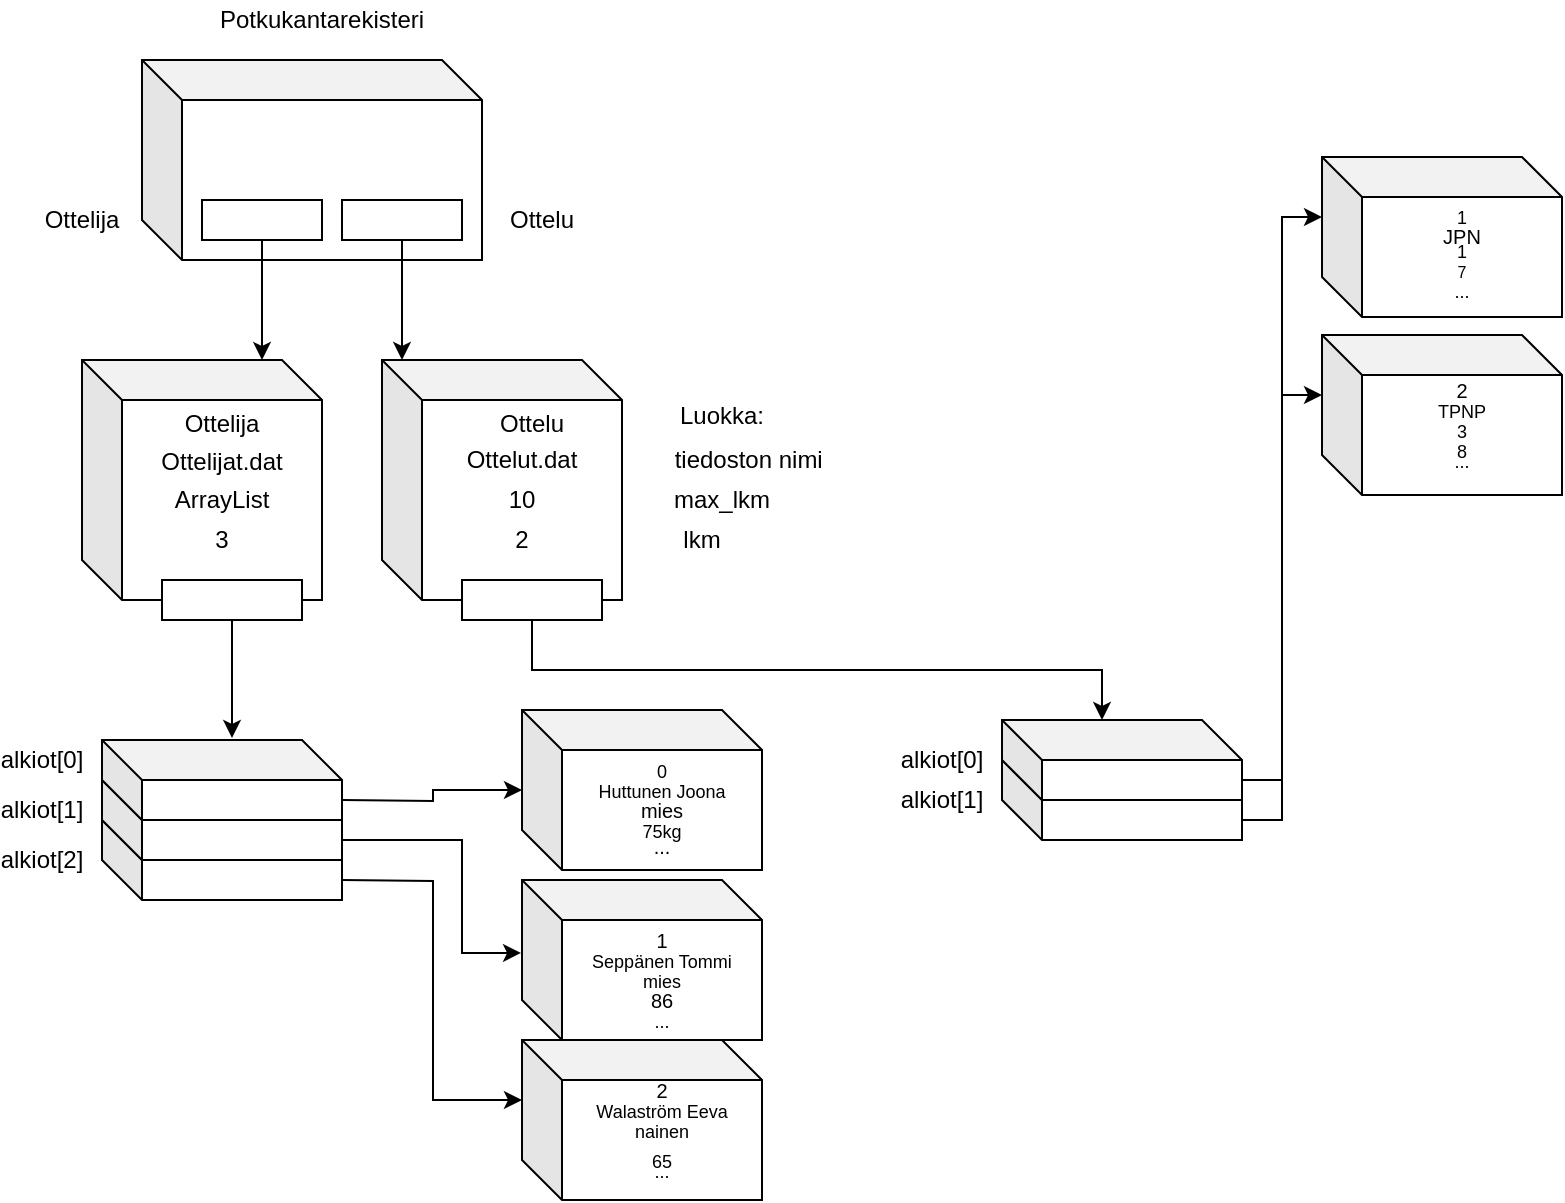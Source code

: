 <mxfile version="12.8.4" type="device"><diagram id="mLNGaRJhWsv59YR5lW6i" name="Page-1"><mxGraphModel dx="1947" dy="696" grid="1" gridSize="10" guides="1" tooltips="1" connect="1" arrows="1" fold="1" page="1" pageScale="1" pageWidth="827" pageHeight="1169" math="0" shadow="0"><root><mxCell id="0"/><mxCell id="1" parent="0"/><mxCell id="GWUWeg-okNvZKgwwbM7N-2" value="" style="shape=cube;whiteSpace=wrap;html=1;boundedLbl=1;backgroundOutline=1;darkOpacity=0.05;darkOpacity2=0.1;" parent="1" vertex="1"><mxGeometry x="70" y="90" width="170" height="100" as="geometry"/></mxCell><mxCell id="GWUWeg-okNvZKgwwbM7N-3" value="Potkukantarekisteri" style="text;html=1;strokeColor=none;fillColor=none;align=center;verticalAlign=middle;whiteSpace=wrap;rounded=0;" parent="1" vertex="1"><mxGeometry x="140" y="60" width="40" height="20" as="geometry"/></mxCell><mxCell id="GWUWeg-okNvZKgwwbM7N-14" style="edgeStyle=orthogonalEdgeStyle;rounded=0;orthogonalLoop=1;jettySize=auto;html=1;exitX=0.5;exitY=1;exitDx=0;exitDy=0;" parent="1" source="GWUWeg-okNvZKgwwbM7N-7" edge="1"><mxGeometry relative="1" as="geometry"><mxPoint x="130" y="240" as="targetPoint"/></mxGeometry></mxCell><mxCell id="GWUWeg-okNvZKgwwbM7N-7" value="" style="rounded=0;whiteSpace=wrap;html=1;" parent="1" vertex="1"><mxGeometry x="100" y="160" width="60" height="20" as="geometry"/></mxCell><mxCell id="GWUWeg-okNvZKgwwbM7N-15" style="edgeStyle=orthogonalEdgeStyle;rounded=0;orthogonalLoop=1;jettySize=auto;html=1;exitX=0.5;exitY=1;exitDx=0;exitDy=0;" parent="1" source="GWUWeg-okNvZKgwwbM7N-8" edge="1"><mxGeometry relative="1" as="geometry"><mxPoint x="200" y="240" as="targetPoint"/></mxGeometry></mxCell><mxCell id="GWUWeg-okNvZKgwwbM7N-8" value="" style="rounded=0;whiteSpace=wrap;html=1;" parent="1" vertex="1"><mxGeometry x="170" y="160" width="60" height="20" as="geometry"/></mxCell><mxCell id="GWUWeg-okNvZKgwwbM7N-10" value="Ottelija" style="text;html=1;strokeColor=none;fillColor=none;align=center;verticalAlign=middle;whiteSpace=wrap;rounded=0;" parent="1" vertex="1"><mxGeometry x="20" y="160" width="40" height="20" as="geometry"/></mxCell><mxCell id="GWUWeg-okNvZKgwwbM7N-11" value="Ottelu" style="text;html=1;strokeColor=none;fillColor=none;align=center;verticalAlign=middle;whiteSpace=wrap;rounded=0;" parent="1" vertex="1"><mxGeometry x="250" y="160" width="40" height="20" as="geometry"/></mxCell><mxCell id="GWUWeg-okNvZKgwwbM7N-17" value="" style="shape=cube;whiteSpace=wrap;html=1;boundedLbl=1;backgroundOutline=1;darkOpacity=0.05;darkOpacity2=0.1;" parent="1" vertex="1"><mxGeometry x="40" y="240" width="120" height="120" as="geometry"/></mxCell><mxCell id="GWUWeg-okNvZKgwwbM7N-18" value="" style="shape=cube;whiteSpace=wrap;html=1;boundedLbl=1;backgroundOutline=1;darkOpacity=0.05;darkOpacity2=0.1;" parent="1" vertex="1"><mxGeometry x="190" y="240" width="120" height="120" as="geometry"/></mxCell><mxCell id="GWUWeg-okNvZKgwwbM7N-60" style="edgeStyle=orthogonalEdgeStyle;rounded=0;orthogonalLoop=1;jettySize=auto;html=1;exitX=0.5;exitY=1;exitDx=0;exitDy=0;" parent="1" source="GWUWeg-okNvZKgwwbM7N-19" edge="1"><mxGeometry relative="1" as="geometry"><mxPoint x="115" y="429" as="targetPoint"/></mxGeometry></mxCell><mxCell id="GWUWeg-okNvZKgwwbM7N-19" value="" style="rounded=0;whiteSpace=wrap;html=1;" parent="1" vertex="1"><mxGeometry x="80" y="350" width="70" height="20" as="geometry"/></mxCell><mxCell id="GWUWeg-okNvZKgwwbM7N-147" style="edgeStyle=orthogonalEdgeStyle;rounded=0;orthogonalLoop=1;jettySize=auto;html=1;exitX=0.5;exitY=1;exitDx=0;exitDy=0;entryX=0;entryY=0;entryDx=50;entryDy=0;entryPerimeter=0;" parent="1" source="GWUWeg-okNvZKgwwbM7N-31" target="GWUWeg-okNvZKgwwbM7N-138" edge="1"><mxGeometry relative="1" as="geometry"/></mxCell><mxCell id="GWUWeg-okNvZKgwwbM7N-31" value="" style="rounded=0;whiteSpace=wrap;html=1;" parent="1" vertex="1"><mxGeometry x="230" y="350" width="70" height="20" as="geometry"/></mxCell><mxCell id="GWUWeg-okNvZKgwwbM7N-70" style="edgeStyle=orthogonalEdgeStyle;rounded=0;orthogonalLoop=1;jettySize=auto;html=1;exitX=0;exitY=0;exitDx=120.0;exitDy=30;exitPerimeter=0;" parent="1" target="GWUWeg-okNvZKgwwbM7N-61" edge="1"><mxGeometry relative="1" as="geometry"><mxPoint x="170.0" y="460.0" as="sourcePoint"/></mxGeometry></mxCell><mxCell id="GWUWeg-okNvZKgwwbM7N-61" value="" style="shape=cube;whiteSpace=wrap;html=1;boundedLbl=1;backgroundOutline=1;darkOpacity=0.05;darkOpacity2=0.1;" parent="1" vertex="1"><mxGeometry x="260" y="415" width="120" height="80" as="geometry"/></mxCell><mxCell id="GWUWeg-okNvZKgwwbM7N-62" value="" style="shape=cube;whiteSpace=wrap;html=1;boundedLbl=1;backgroundOutline=1;darkOpacity=0.05;darkOpacity2=0.1;" parent="1" vertex="1"><mxGeometry x="260" y="500" width="120" height="80" as="geometry"/></mxCell><mxCell id="GWUWeg-okNvZKgwwbM7N-63" value="" style="shape=cube;whiteSpace=wrap;html=1;boundedLbl=1;backgroundOutline=1;darkOpacity=0.05;darkOpacity2=0.1;" parent="1" vertex="1"><mxGeometry x="260" y="580" width="120" height="80" as="geometry"/></mxCell><mxCell id="GWUWeg-okNvZKgwwbM7N-73" style="edgeStyle=orthogonalEdgeStyle;rounded=0;orthogonalLoop=1;jettySize=auto;html=1;exitX=0;exitY=0;exitDx=120.0;exitDy=30;exitPerimeter=0;" parent="1" edge="1"><mxGeometry relative="1" as="geometry"><mxPoint x="170.0" y="460.0" as="sourcePoint"/><mxPoint x="110.0" y="470.0" as="targetPoint"/></mxGeometry></mxCell><mxCell id="GWUWeg-okNvZKgwwbM7N-76" value="" style="shape=cube;whiteSpace=wrap;html=1;boundedLbl=1;backgroundOutline=1;darkOpacity=0.05;darkOpacity2=0.1;" parent="1" vertex="1"><mxGeometry x="50" y="470" width="120" height="40" as="geometry"/></mxCell><mxCell id="GWUWeg-okNvZKgwwbM7N-82" style="edgeStyle=orthogonalEdgeStyle;rounded=0;orthogonalLoop=1;jettySize=auto;html=1;exitX=0;exitY=0;exitDx=120;exitDy=30;exitPerimeter=0;entryX=0;entryY=0;entryDx=0;entryDy=30;entryPerimeter=0;" parent="1" target="GWUWeg-okNvZKgwwbM7N-63" edge="1"><mxGeometry relative="1" as="geometry"><mxPoint x="200" y="620" as="targetPoint"/><mxPoint x="170" y="500" as="sourcePoint"/></mxGeometry></mxCell><mxCell id="GWUWeg-okNvZKgwwbM7N-80" style="edgeStyle=orthogonalEdgeStyle;rounded=0;orthogonalLoop=1;jettySize=auto;html=1;exitX=0;exitY=0;exitDx=120;exitDy=30;exitPerimeter=0;entryX=-0.004;entryY=0.456;entryDx=0;entryDy=0;entryPerimeter=0;" parent="1" source="GWUWeg-okNvZKgwwbM7N-78" target="GWUWeg-okNvZKgwwbM7N-62" edge="1"><mxGeometry relative="1" as="geometry"><Array as="points"><mxPoint x="230" y="480"/><mxPoint x="230" y="537"/></Array></mxGeometry></mxCell><mxCell id="GWUWeg-okNvZKgwwbM7N-78" value="" style="shape=cube;whiteSpace=wrap;html=1;boundedLbl=1;backgroundOutline=1;darkOpacity=0.05;darkOpacity2=0.1;" parent="1" vertex="1"><mxGeometry x="50" y="450" width="120" height="40" as="geometry"/></mxCell><mxCell id="GWUWeg-okNvZKgwwbM7N-79" value="" style="shape=cube;whiteSpace=wrap;html=1;boundedLbl=1;backgroundOutline=1;darkOpacity=0.05;darkOpacity2=0.1;" parent="1" vertex="1"><mxGeometry x="50" y="430" width="120" height="40" as="geometry"/></mxCell><mxCell id="GWUWeg-okNvZKgwwbM7N-83" value="Luokka:" style="text;html=1;strokeColor=none;fillColor=none;align=center;verticalAlign=middle;whiteSpace=wrap;rounded=0;" parent="1" vertex="1"><mxGeometry x="330" y="257.5" width="60" height="20" as="geometry"/></mxCell><mxCell id="GWUWeg-okNvZKgwwbM7N-84" value="tiedoston nimi&amp;nbsp;" style="text;html=1;strokeColor=none;fillColor=none;align=center;verticalAlign=middle;whiteSpace=wrap;rounded=0;" parent="1" vertex="1"><mxGeometry x="330" y="279.5" width="90" height="20" as="geometry"/></mxCell><mxCell id="GWUWeg-okNvZKgwwbM7N-88" value="max_lkm" style="text;html=1;strokeColor=none;fillColor=none;align=center;verticalAlign=middle;whiteSpace=wrap;rounded=0;" parent="1" vertex="1"><mxGeometry x="320" y="300" width="80" height="20" as="geometry"/></mxCell><mxCell id="GWUWeg-okNvZKgwwbM7N-89" value="lkm" style="text;html=1;strokeColor=none;fillColor=none;align=center;verticalAlign=middle;whiteSpace=wrap;rounded=0;" parent="1" vertex="1"><mxGeometry x="330" y="320" width="40" height="20" as="geometry"/></mxCell><mxCell id="GWUWeg-okNvZKgwwbM7N-109" value="&lt;font style=&quot;font-size: 9px&quot;&gt;0&lt;/font&gt;" style="text;html=1;strokeColor=none;fillColor=none;align=center;verticalAlign=middle;whiteSpace=wrap;rounded=0;" parent="1" vertex="1"><mxGeometry x="290" y="440" width="80" height="10" as="geometry"/></mxCell><mxCell id="GWUWeg-okNvZKgwwbM7N-111" value="&lt;font style=&quot;font-size: 9px&quot;&gt;Huttunen Joona&lt;/font&gt;" style="text;html=1;strokeColor=none;fillColor=none;align=center;verticalAlign=middle;whiteSpace=wrap;rounded=0;" parent="1" vertex="1"><mxGeometry x="290" y="450" width="80" height="10" as="geometry"/></mxCell><mxCell id="GWUWeg-okNvZKgwwbM7N-112" value="&lt;font size=&quot;1&quot;&gt;mies&lt;/font&gt;&lt;span style=&quot;color: rgba(0 , 0 , 0 , 0) ; font-family: monospace ; font-size: 0px ; white-space: nowrap&quot;&gt;%3CmxGraphModel%3E%3Croot%3E%3CmxCell%20id%3D%220%22%2F%3E%3CmxCell%20id%3D%221%22%20parent%3D%220%22%2F%3E%3CmxCell%20id%3D%222%22%20value%3D%22%26lt%3Bfont%20style%3D%26quot%3Bfont-size%3A%209px%26quot%3B%26gt%3B0%26lt%3B%2Ffont%26gt%3B%22%20style%3D%22text%3Bhtml%3D1%3BstrokeColor%3Dnone%3BfillColor%3Dnone%3Balign%3Dcenter%3BverticalAlign%3Dmiddle%3BwhiteSpace%3Dwrap%3Brounded%3D0%3B%22%20vertex%3D%221%22%20parent%3D%221%22%3E%3CmxGeometry%20x%3D%22290%22%20y%3D%22440%22%20width%3D%2280%22%20height%3D%2210%22%20as%3D%22geometry%22%2F%3E%3C%2FmxCell%3E%3C%2Froot%3E%3C%2FmxGraphModel%3E&lt;/span&gt;" style="text;html=1;strokeColor=none;fillColor=none;align=center;verticalAlign=middle;whiteSpace=wrap;rounded=0;" parent="1" vertex="1"><mxGeometry x="290" y="460" width="80" height="10" as="geometry"/></mxCell><mxCell id="GWUWeg-okNvZKgwwbM7N-114" value="&lt;font style=&quot;font-size: 9px&quot;&gt;75kg&lt;/font&gt;" style="text;html=1;strokeColor=none;fillColor=none;align=center;verticalAlign=middle;whiteSpace=wrap;rounded=0;" parent="1" vertex="1"><mxGeometry x="290" y="470" width="80" height="10" as="geometry"/></mxCell><mxCell id="GWUWeg-okNvZKgwwbM7N-116" value="&lt;font size=&quot;1&quot;&gt;...&lt;br&gt;&lt;br&gt;&lt;/font&gt;" style="text;html=1;strokeColor=none;fillColor=none;align=center;verticalAlign=middle;whiteSpace=wrap;rounded=0;" parent="1" vertex="1"><mxGeometry x="290" y="485" width="80" height="10" as="geometry"/></mxCell><mxCell id="GWUWeg-okNvZKgwwbM7N-118" value="&lt;font size=&quot;1&quot;&gt;1&lt;/font&gt;" style="text;html=1;strokeColor=none;fillColor=none;align=center;verticalAlign=middle;whiteSpace=wrap;rounded=0;" parent="1" vertex="1"><mxGeometry x="290" y="525" width="80" height="10" as="geometry"/></mxCell><mxCell id="GWUWeg-okNvZKgwwbM7N-119" value="&lt;font style=&quot;font-size: 9px&quot;&gt;Seppänen Tommi&lt;/font&gt;" style="text;html=1;strokeColor=none;fillColor=none;align=center;verticalAlign=middle;whiteSpace=wrap;rounded=0;" parent="1" vertex="1"><mxGeometry x="290" y="535" width="80" height="10" as="geometry"/></mxCell><mxCell id="GWUWeg-okNvZKgwwbM7N-120" value="&lt;font style=&quot;font-size: 9px&quot;&gt;mies&lt;/font&gt;" style="text;html=1;strokeColor=none;fillColor=none;align=center;verticalAlign=middle;whiteSpace=wrap;rounded=0;" parent="1" vertex="1"><mxGeometry x="290" y="545" width="80" height="10" as="geometry"/></mxCell><mxCell id="GWUWeg-okNvZKgwwbM7N-121" value="&lt;font size=&quot;1&quot;&gt;86&lt;/font&gt;" style="text;html=1;strokeColor=none;fillColor=none;align=center;verticalAlign=middle;whiteSpace=wrap;rounded=0;" parent="1" vertex="1"><mxGeometry x="290" y="555" width="80" height="10" as="geometry"/></mxCell><mxCell id="GWUWeg-okNvZKgwwbM7N-122" value="&lt;font style=&quot;font-size: 9px&quot;&gt;...&lt;/font&gt;" style="text;html=1;strokeColor=none;fillColor=none;align=center;verticalAlign=middle;whiteSpace=wrap;rounded=0;" parent="1" vertex="1"><mxGeometry x="290" y="565" width="80" height="10" as="geometry"/></mxCell><mxCell id="GWUWeg-okNvZKgwwbM7N-123" value="&lt;font style=&quot;font-size: 9px&quot;&gt;Walaström Eeva&lt;/font&gt;" style="text;html=1;strokeColor=none;fillColor=none;align=center;verticalAlign=middle;whiteSpace=wrap;rounded=0;" parent="1" vertex="1"><mxGeometry x="290" y="610" width="80" height="10" as="geometry"/></mxCell><mxCell id="GWUWeg-okNvZKgwwbM7N-124" value="&lt;font style=&quot;font-size: 9px&quot;&gt;...&lt;/font&gt;" style="text;html=1;strokeColor=none;fillColor=none;align=center;verticalAlign=middle;whiteSpace=wrap;rounded=0;" parent="1" vertex="1"><mxGeometry x="290" y="640" width="80" height="10" as="geometry"/></mxCell><mxCell id="GWUWeg-okNvZKgwwbM7N-125" value="&lt;font style=&quot;font-size: 9px&quot;&gt;65&lt;/font&gt;" style="text;html=1;strokeColor=none;fillColor=none;align=center;verticalAlign=middle;whiteSpace=wrap;rounded=0;" parent="1" vertex="1"><mxGeometry x="290" y="630" width="80" height="20" as="geometry"/></mxCell><mxCell id="GWUWeg-okNvZKgwwbM7N-126" value="&lt;font style=&quot;font-size: 9px&quot;&gt;nainen&lt;/font&gt;" style="text;html=1;strokeColor=none;fillColor=none;align=center;verticalAlign=middle;whiteSpace=wrap;rounded=0;" parent="1" vertex="1"><mxGeometry x="290" y="620" width="80" height="10" as="geometry"/></mxCell><mxCell id="GWUWeg-okNvZKgwwbM7N-127" value="&lt;font size=&quot;1&quot;&gt;2&lt;/font&gt;" style="text;html=1;strokeColor=none;fillColor=none;align=center;verticalAlign=middle;whiteSpace=wrap;rounded=0;" parent="1" vertex="1"><mxGeometry x="290" y="600" width="80" height="10" as="geometry"/></mxCell><mxCell id="GWUWeg-okNvZKgwwbM7N-134" style="edgeStyle=orthogonalEdgeStyle;rounded=0;orthogonalLoop=1;jettySize=auto;html=1;exitX=0;exitY=0;exitDx=120.0;exitDy=30;exitPerimeter=0;" parent="1" edge="1"><mxGeometry relative="1" as="geometry"><mxPoint x="620" y="450" as="sourcePoint"/><mxPoint x="560" y="460" as="targetPoint"/></mxGeometry></mxCell><mxCell id="GWUWeg-okNvZKgwwbM7N-248" style="edgeStyle=orthogonalEdgeStyle;rounded=0;orthogonalLoop=1;jettySize=auto;html=1;exitX=0;exitY=0;exitDx=120;exitDy=30;exitPerimeter=0;entryX=0;entryY=0;entryDx=0;entryDy=30;entryPerimeter=0;" parent="1" source="GWUWeg-okNvZKgwwbM7N-137" target="GWUWeg-okNvZKgwwbM7N-213" edge="1"><mxGeometry relative="1" as="geometry"/></mxCell><mxCell id="GWUWeg-okNvZKgwwbM7N-137" value="" style="shape=cube;whiteSpace=wrap;html=1;boundedLbl=1;backgroundOutline=1;darkOpacity=0.05;darkOpacity2=0.1;" parent="1" vertex="1"><mxGeometry x="500" y="440" width="120" height="40" as="geometry"/></mxCell><mxCell id="GWUWeg-okNvZKgwwbM7N-236" style="edgeStyle=orthogonalEdgeStyle;rounded=0;orthogonalLoop=1;jettySize=auto;html=1;exitX=0;exitY=0;exitDx=120;exitDy=30;exitPerimeter=0;entryX=0;entryY=0;entryDx=0;entryDy=30;entryPerimeter=0;" parent="1" source="GWUWeg-okNvZKgwwbM7N-138" target="GWUWeg-okNvZKgwwbM7N-212" edge="1"><mxGeometry relative="1" as="geometry"><mxPoint x="640" y="106.279" as="targetPoint"/></mxGeometry></mxCell><mxCell id="GWUWeg-okNvZKgwwbM7N-138" value="" style="shape=cube;whiteSpace=wrap;html=1;boundedLbl=1;backgroundOutline=1;darkOpacity=0.05;darkOpacity2=0.1;" parent="1" vertex="1"><mxGeometry x="500" y="420" width="120" height="40" as="geometry"/></mxCell><mxCell id="GWUWeg-okNvZKgwwbM7N-139" value="alkiot[0]" style="text;html=1;strokeColor=none;fillColor=none;align=center;verticalAlign=middle;whiteSpace=wrap;rounded=0;" parent="1" vertex="1"><mxGeometry x="450" y="430" width="40" height="20" as="geometry"/></mxCell><mxCell id="GWUWeg-okNvZKgwwbM7N-140" value="alkiot[1]" style="text;html=1;strokeColor=none;fillColor=none;align=center;verticalAlign=middle;whiteSpace=wrap;rounded=0;" parent="1" vertex="1"><mxGeometry x="450" y="450" width="40" height="20" as="geometry"/></mxCell><mxCell id="GWUWeg-okNvZKgwwbM7N-148" value="Ottelija" style="text;html=1;strokeColor=none;fillColor=none;align=center;verticalAlign=middle;whiteSpace=wrap;rounded=0;" parent="1" vertex="1"><mxGeometry x="90" y="262" width="40" height="20" as="geometry"/></mxCell><mxCell id="GWUWeg-okNvZKgwwbM7N-150" value="Ottelu" style="text;html=1;strokeColor=none;fillColor=none;align=center;verticalAlign=middle;whiteSpace=wrap;rounded=0;" parent="1" vertex="1"><mxGeometry x="245" y="262" width="40" height="20" as="geometry"/></mxCell><mxCell id="GWUWeg-okNvZKgwwbM7N-151" value="Ottelijat.dat" style="text;html=1;strokeColor=none;fillColor=none;align=center;verticalAlign=middle;whiteSpace=wrap;rounded=0;" parent="1" vertex="1"><mxGeometry x="90" y="280" width="40" height="22" as="geometry"/></mxCell><mxCell id="GWUWeg-okNvZKgwwbM7N-152" value="Ottelut.dat" style="text;html=1;strokeColor=none;fillColor=none;align=center;verticalAlign=middle;whiteSpace=wrap;rounded=0;" parent="1" vertex="1"><mxGeometry x="240" y="280" width="40" height="20" as="geometry"/></mxCell><mxCell id="GWUWeg-okNvZKgwwbM7N-153" value="&lt;br&gt;" style="text;html=1;strokeColor=none;fillColor=none;align=center;verticalAlign=middle;whiteSpace=wrap;rounded=0;" parent="1" vertex="1"><mxGeometry x="80" y="300" width="40" height="20" as="geometry"/></mxCell><mxCell id="GWUWeg-okNvZKgwwbM7N-155" value="10" style="text;html=1;strokeColor=none;fillColor=none;align=center;verticalAlign=middle;whiteSpace=wrap;rounded=0;" parent="1" vertex="1"><mxGeometry x="240" y="300" width="40" height="20" as="geometry"/></mxCell><mxCell id="GWUWeg-okNvZKgwwbM7N-156" value="2" style="text;html=1;strokeColor=none;fillColor=none;align=center;verticalAlign=middle;whiteSpace=wrap;rounded=0;" parent="1" vertex="1"><mxGeometry x="240" y="320" width="40" height="20" as="geometry"/></mxCell><mxCell id="GWUWeg-okNvZKgwwbM7N-212" value="" style="shape=cube;whiteSpace=wrap;html=1;boundedLbl=1;backgroundOutline=1;darkOpacity=0.05;darkOpacity2=0.1;" parent="1" vertex="1"><mxGeometry x="660" y="138.5" width="120" height="80" as="geometry"/></mxCell><mxCell id="GWUWeg-okNvZKgwwbM7N-213" value="" style="shape=cube;whiteSpace=wrap;html=1;boundedLbl=1;backgroundOutline=1;darkOpacity=0.05;darkOpacity2=0.1;" parent="1" vertex="1"><mxGeometry x="660" y="227.5" width="120" height="80" as="geometry"/></mxCell><mxCell id="GWUWeg-okNvZKgwwbM7N-215" value="&lt;font style=&quot;font-size: 9px&quot;&gt;1&lt;/font&gt;" style="text;html=1;strokeColor=none;fillColor=none;align=center;verticalAlign=middle;whiteSpace=wrap;rounded=0;" parent="1" vertex="1"><mxGeometry x="690" y="162.5" width="80" height="10" as="geometry"/></mxCell><mxCell id="GWUWeg-okNvZKgwwbM7N-219" value="&lt;font style=&quot;font-size: 8px&quot;&gt;7&lt;/font&gt;" style="text;html=1;strokeColor=none;fillColor=none;align=center;verticalAlign=middle;whiteSpace=wrap;rounded=0;" parent="1" vertex="1"><mxGeometry x="690" y="190" width="80" height="10" as="geometry"/></mxCell><mxCell id="GWUWeg-okNvZKgwwbM7N-220" value="&lt;font size=&quot;1&quot;&gt;2&lt;/font&gt;" style="text;html=1;strokeColor=none;fillColor=none;align=center;verticalAlign=middle;whiteSpace=wrap;rounded=0;" parent="1" vertex="1"><mxGeometry x="690" y="250" width="80" height="10" as="geometry"/></mxCell><mxCell id="GWUWeg-okNvZKgwwbM7N-221" value="&lt;font style=&quot;font-size: 9px&quot;&gt;TPNP&lt;/font&gt;" style="text;html=1;strokeColor=none;fillColor=none;align=center;verticalAlign=middle;whiteSpace=wrap;rounded=0;" parent="1" vertex="1"><mxGeometry x="690" y="260" width="80" height="10" as="geometry"/></mxCell><mxCell id="GWUWeg-okNvZKgwwbM7N-222" value="&lt;font style=&quot;font-size: 9px&quot;&gt;3&lt;/font&gt;" style="text;html=1;strokeColor=none;fillColor=none;align=center;verticalAlign=middle;whiteSpace=wrap;rounded=0;" parent="1" vertex="1"><mxGeometry x="690" y="270" width="80" height="10" as="geometry"/></mxCell><mxCell id="GWUWeg-okNvZKgwwbM7N-224" value="&lt;font style=&quot;font-size: 9px&quot;&gt;...&lt;/font&gt;" style="text;html=1;strokeColor=none;fillColor=none;align=center;verticalAlign=middle;whiteSpace=wrap;rounded=0;" parent="1" vertex="1"><mxGeometry x="690" y="284.5" width="80" height="10" as="geometry"/></mxCell><mxCell id="GWUWeg-okNvZKgwwbM7N-235" value="&lt;font style=&quot;font-size: 9px&quot;&gt;...&lt;/font&gt;" style="text;html=1;strokeColor=none;fillColor=none;align=center;verticalAlign=middle;whiteSpace=wrap;rounded=0;" parent="1" vertex="1"><mxGeometry x="690" y="200" width="80" height="10" as="geometry"/></mxCell><mxCell id="GWUWeg-okNvZKgwwbM7N-239" value="&lt;font size=&quot;1&quot;&gt;JPN&lt;/font&gt;" style="text;html=1;strokeColor=none;fillColor=none;align=center;verticalAlign=middle;whiteSpace=wrap;rounded=0;" parent="1" vertex="1"><mxGeometry x="690" y="172.5" width="80" height="10" as="geometry"/></mxCell><mxCell id="GWUWeg-okNvZKgwwbM7N-240" value="&lt;font style=&quot;font-size: 9px&quot;&gt;8&lt;/font&gt;" style="text;html=1;strokeColor=none;fillColor=none;align=center;verticalAlign=middle;whiteSpace=wrap;rounded=0;" parent="1" vertex="1"><mxGeometry x="690" y="280" width="80" height="10" as="geometry"/></mxCell><mxCell id="GWUWeg-okNvZKgwwbM7N-242" value="&lt;font style=&quot;font-size: 9px&quot;&gt;1&lt;/font&gt;" style="text;html=1;strokeColor=none;fillColor=none;align=center;verticalAlign=middle;whiteSpace=wrap;rounded=0;" parent="1" vertex="1"><mxGeometry x="690" y="180" width="80" height="10" as="geometry"/></mxCell><mxCell id="oObDPaWmsh5OuPNA7XHx-7" value="ArrayList&lt;br&gt;" style="text;html=1;strokeColor=none;fillColor=none;align=center;verticalAlign=middle;whiteSpace=wrap;rounded=0;" vertex="1" parent="1"><mxGeometry x="90" y="300" width="40" height="20" as="geometry"/></mxCell><mxCell id="oObDPaWmsh5OuPNA7XHx-11" value="3" style="text;html=1;strokeColor=none;fillColor=none;align=center;verticalAlign=middle;whiteSpace=wrap;rounded=0;" vertex="1" parent="1"><mxGeometry x="90" y="320" width="40" height="20" as="geometry"/></mxCell><mxCell id="oObDPaWmsh5OuPNA7XHx-19" value="alkiot[0]" style="text;html=1;strokeColor=none;fillColor=none;align=center;verticalAlign=middle;whiteSpace=wrap;rounded=0;" vertex="1" parent="1"><mxGeometry y="430" width="40" height="20" as="geometry"/></mxCell><mxCell id="oObDPaWmsh5OuPNA7XHx-20" value="alkiot[1]" style="text;html=1;strokeColor=none;fillColor=none;align=center;verticalAlign=middle;whiteSpace=wrap;rounded=0;" vertex="1" parent="1"><mxGeometry y="455" width="40" height="20" as="geometry"/></mxCell><mxCell id="oObDPaWmsh5OuPNA7XHx-27" value="alkiot[2]" style="text;html=1;strokeColor=none;fillColor=none;align=center;verticalAlign=middle;whiteSpace=wrap;rounded=0;" vertex="1" parent="1"><mxGeometry y="480" width="40" height="20" as="geometry"/></mxCell></root></mxGraphModel></diagram></mxfile>